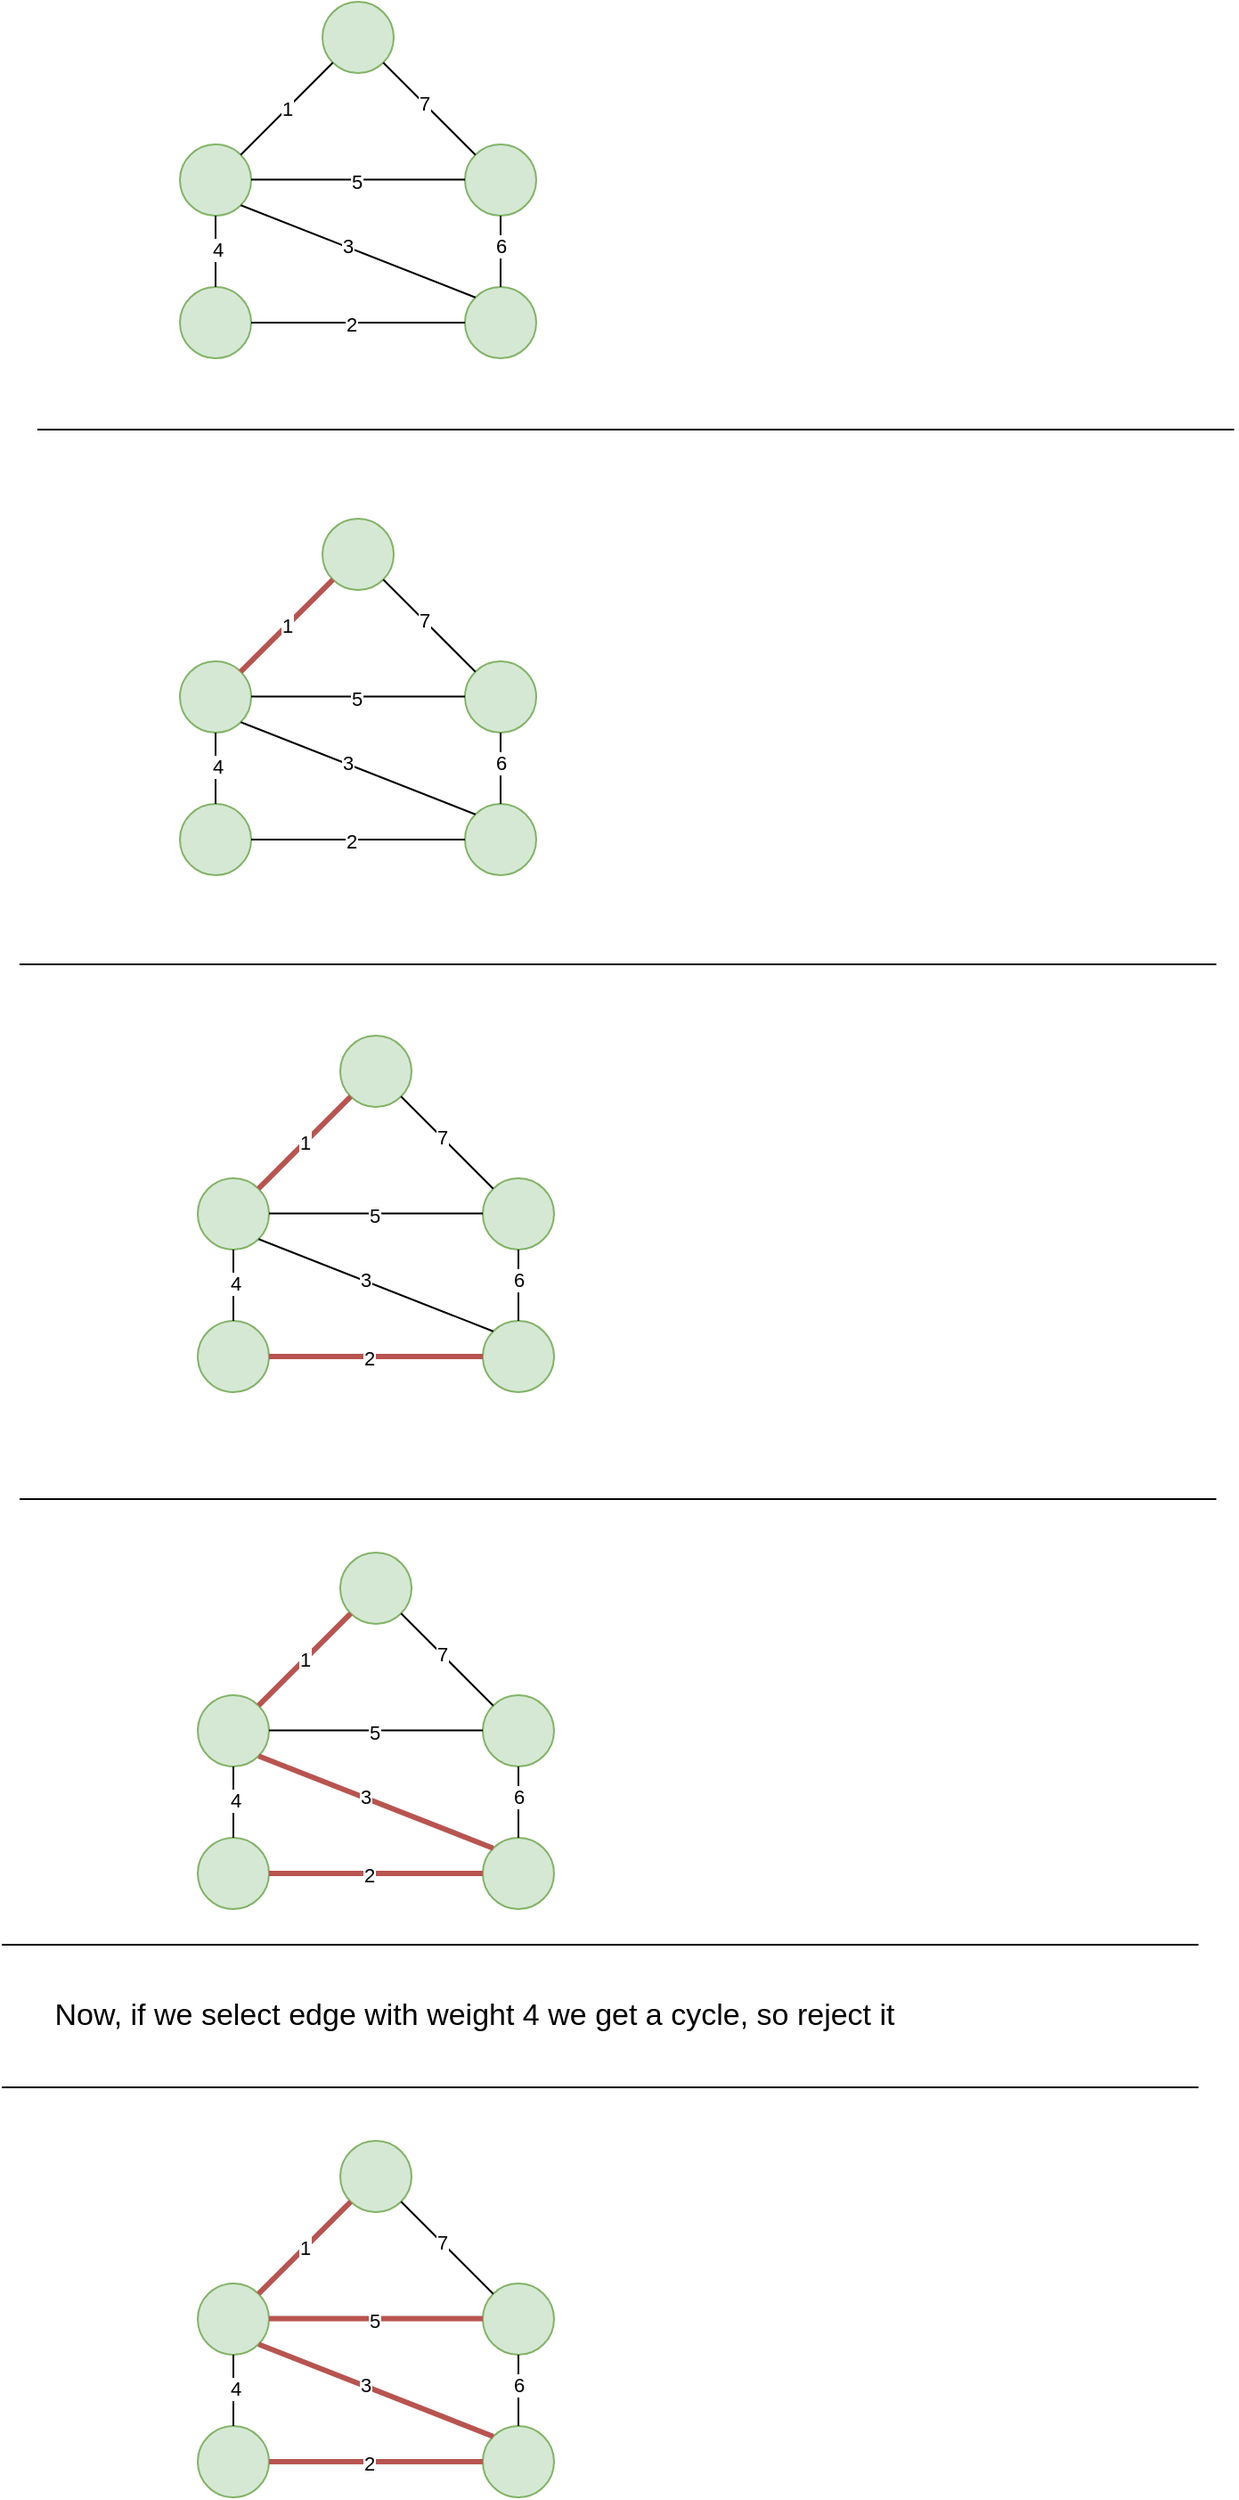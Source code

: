 <mxfile version="16.6.5" type="github">
  <diagram id="RN-FkS96e6hhWfDB8mtt" name="Page-1">
    <mxGraphModel dx="823" dy="562" grid="1" gridSize="10" guides="1" tooltips="1" connect="1" arrows="1" fold="1" page="1" pageScale="1" pageWidth="827" pageHeight="1169" math="0" shadow="0">
      <root>
        <mxCell id="0" />
        <mxCell id="1" parent="0" />
        <mxCell id="sfJVFUZ6SmEvr22V_r6v-1" value="" style="ellipse;whiteSpace=wrap;html=1;aspect=fixed;fillColor=#d5e8d4;strokeColor=#82b366;" vertex="1" parent="1">
          <mxGeometry x="200" y="120" width="40" height="40" as="geometry" />
        </mxCell>
        <mxCell id="sfJVFUZ6SmEvr22V_r6v-2" value="" style="ellipse;whiteSpace=wrap;html=1;aspect=fixed;fillColor=#d5e8d4;strokeColor=#82b366;" vertex="1" parent="1">
          <mxGeometry x="120" y="200" width="40" height="40" as="geometry" />
        </mxCell>
        <mxCell id="sfJVFUZ6SmEvr22V_r6v-3" value="" style="ellipse;whiteSpace=wrap;html=1;aspect=fixed;fillColor=#d5e8d4;strokeColor=#82b366;" vertex="1" parent="1">
          <mxGeometry x="280" y="200" width="40" height="40" as="geometry" />
        </mxCell>
        <mxCell id="sfJVFUZ6SmEvr22V_r6v-4" value="" style="ellipse;whiteSpace=wrap;html=1;aspect=fixed;fillColor=#d5e8d4;strokeColor=#82b366;" vertex="1" parent="1">
          <mxGeometry x="120" y="280" width="40" height="40" as="geometry" />
        </mxCell>
        <mxCell id="sfJVFUZ6SmEvr22V_r6v-5" value="" style="ellipse;whiteSpace=wrap;html=1;aspect=fixed;fillColor=#d5e8d4;strokeColor=#82b366;" vertex="1" parent="1">
          <mxGeometry x="280" y="280" width="40" height="40" as="geometry" />
        </mxCell>
        <mxCell id="sfJVFUZ6SmEvr22V_r6v-6" value="" style="endArrow=none;html=1;rounded=0;entryX=0;entryY=1;entryDx=0;entryDy=0;exitX=1;exitY=0;exitDx=0;exitDy=0;" edge="1" parent="1" source="sfJVFUZ6SmEvr22V_r6v-2" target="sfJVFUZ6SmEvr22V_r6v-1">
          <mxGeometry width="50" height="50" relative="1" as="geometry">
            <mxPoint x="90" y="165" as="sourcePoint" />
            <mxPoint x="140" y="115" as="targetPoint" />
          </mxGeometry>
        </mxCell>
        <mxCell id="sfJVFUZ6SmEvr22V_r6v-13" value="1" style="edgeLabel;html=1;align=center;verticalAlign=middle;resizable=0;points=[];" vertex="1" connectable="0" parent="sfJVFUZ6SmEvr22V_r6v-6">
          <mxGeometry x="0.002" relative="1" as="geometry">
            <mxPoint as="offset" />
          </mxGeometry>
        </mxCell>
        <mxCell id="sfJVFUZ6SmEvr22V_r6v-7" value="" style="endArrow=none;html=1;rounded=0;entryX=1;entryY=1;entryDx=0;entryDy=0;exitX=0;exitY=0;exitDx=0;exitDy=0;" edge="1" parent="1" source="sfJVFUZ6SmEvr22V_r6v-3" target="sfJVFUZ6SmEvr22V_r6v-1">
          <mxGeometry width="50" height="50" relative="1" as="geometry">
            <mxPoint x="164.142" y="215.858" as="sourcePoint" />
            <mxPoint x="215.858" y="164.142" as="targetPoint" />
          </mxGeometry>
        </mxCell>
        <mxCell id="sfJVFUZ6SmEvr22V_r6v-14" value="7" style="edgeLabel;html=1;align=center;verticalAlign=middle;resizable=0;points=[];" vertex="1" connectable="0" parent="sfJVFUZ6SmEvr22V_r6v-7">
          <mxGeometry x="0.136" relative="1" as="geometry">
            <mxPoint as="offset" />
          </mxGeometry>
        </mxCell>
        <mxCell id="sfJVFUZ6SmEvr22V_r6v-8" value="" style="endArrow=none;html=1;rounded=0;exitX=0.5;exitY=1;exitDx=0;exitDy=0;entryX=0.5;entryY=0;entryDx=0;entryDy=0;" edge="1" parent="1" source="sfJVFUZ6SmEvr22V_r6v-2" target="sfJVFUZ6SmEvr22V_r6v-4">
          <mxGeometry width="50" height="50" relative="1" as="geometry">
            <mxPoint x="280" y="230" as="sourcePoint" />
            <mxPoint x="330" y="180" as="targetPoint" />
          </mxGeometry>
        </mxCell>
        <mxCell id="sfJVFUZ6SmEvr22V_r6v-16" value="4" style="edgeLabel;html=1;align=center;verticalAlign=middle;resizable=0;points=[];" vertex="1" connectable="0" parent="sfJVFUZ6SmEvr22V_r6v-8">
          <mxGeometry x="-0.05" y="1" relative="1" as="geometry">
            <mxPoint as="offset" />
          </mxGeometry>
        </mxCell>
        <mxCell id="sfJVFUZ6SmEvr22V_r6v-9" value="" style="endArrow=none;html=1;rounded=0;exitX=0.5;exitY=1;exitDx=0;exitDy=0;entryX=0.5;entryY=0;entryDx=0;entryDy=0;" edge="1" parent="1" source="sfJVFUZ6SmEvr22V_r6v-3" target="sfJVFUZ6SmEvr22V_r6v-5">
          <mxGeometry width="50" height="50" relative="1" as="geometry">
            <mxPoint x="150" y="250" as="sourcePoint" />
            <mxPoint x="150" y="290" as="targetPoint" />
          </mxGeometry>
        </mxCell>
        <mxCell id="sfJVFUZ6SmEvr22V_r6v-18" value="6" style="edgeLabel;html=1;align=center;verticalAlign=middle;resizable=0;points=[];" vertex="1" connectable="0" parent="sfJVFUZ6SmEvr22V_r6v-9">
          <mxGeometry x="-0.178" relative="1" as="geometry">
            <mxPoint as="offset" />
          </mxGeometry>
        </mxCell>
        <mxCell id="sfJVFUZ6SmEvr22V_r6v-10" value="" style="endArrow=none;html=1;rounded=0;exitX=1;exitY=0.5;exitDx=0;exitDy=0;entryX=0;entryY=0.5;entryDx=0;entryDy=0;" edge="1" parent="1" source="sfJVFUZ6SmEvr22V_r6v-4" target="sfJVFUZ6SmEvr22V_r6v-5">
          <mxGeometry width="50" height="50" relative="1" as="geometry">
            <mxPoint x="280" y="290" as="sourcePoint" />
            <mxPoint x="330" y="240" as="targetPoint" />
          </mxGeometry>
        </mxCell>
        <mxCell id="sfJVFUZ6SmEvr22V_r6v-19" value="2" style="edgeLabel;html=1;align=center;verticalAlign=middle;resizable=0;points=[];" vertex="1" connectable="0" parent="sfJVFUZ6SmEvr22V_r6v-10">
          <mxGeometry x="-0.075" y="-1" relative="1" as="geometry">
            <mxPoint as="offset" />
          </mxGeometry>
        </mxCell>
        <mxCell id="sfJVFUZ6SmEvr22V_r6v-11" value="" style="endArrow=none;html=1;rounded=0;exitX=1;exitY=0.5;exitDx=0;exitDy=0;entryX=0;entryY=0.5;entryDx=0;entryDy=0;" edge="1" parent="1">
          <mxGeometry width="50" height="50" relative="1" as="geometry">
            <mxPoint x="160" y="219.74" as="sourcePoint" />
            <mxPoint x="280" y="219.74" as="targetPoint" />
          </mxGeometry>
        </mxCell>
        <mxCell id="sfJVFUZ6SmEvr22V_r6v-15" value="5" style="edgeLabel;html=1;align=center;verticalAlign=middle;resizable=0;points=[];" vertex="1" connectable="0" parent="sfJVFUZ6SmEvr22V_r6v-11">
          <mxGeometry x="-0.024" y="-1" relative="1" as="geometry">
            <mxPoint as="offset" />
          </mxGeometry>
        </mxCell>
        <mxCell id="sfJVFUZ6SmEvr22V_r6v-12" value="" style="endArrow=none;html=1;rounded=0;exitX=1;exitY=1;exitDx=0;exitDy=0;entryX=0;entryY=0;entryDx=0;entryDy=0;" edge="1" parent="1" source="sfJVFUZ6SmEvr22V_r6v-2" target="sfJVFUZ6SmEvr22V_r6v-5">
          <mxGeometry width="50" height="50" relative="1" as="geometry">
            <mxPoint x="280" y="290" as="sourcePoint" />
            <mxPoint x="330" y="240" as="targetPoint" />
          </mxGeometry>
        </mxCell>
        <mxCell id="sfJVFUZ6SmEvr22V_r6v-17" value="3" style="edgeLabel;html=1;align=center;verticalAlign=middle;resizable=0;points=[];" vertex="1" connectable="0" parent="sfJVFUZ6SmEvr22V_r6v-12">
          <mxGeometry x="-0.095" y="1" relative="1" as="geometry">
            <mxPoint as="offset" />
          </mxGeometry>
        </mxCell>
        <mxCell id="sfJVFUZ6SmEvr22V_r6v-21" value="" style="endArrow=none;html=1;rounded=0;" edge="1" parent="1">
          <mxGeometry width="50" height="50" relative="1" as="geometry">
            <mxPoint x="40" y="360" as="sourcePoint" />
            <mxPoint x="711.739" y="360" as="targetPoint" />
          </mxGeometry>
        </mxCell>
        <mxCell id="sfJVFUZ6SmEvr22V_r6v-22" value="" style="ellipse;whiteSpace=wrap;html=1;aspect=fixed;fillColor=#d5e8d4;strokeColor=#82b366;" vertex="1" parent="1">
          <mxGeometry x="200" y="410" width="40" height="40" as="geometry" />
        </mxCell>
        <mxCell id="sfJVFUZ6SmEvr22V_r6v-23" value="" style="ellipse;whiteSpace=wrap;html=1;aspect=fixed;fillColor=#d5e8d4;strokeColor=#82b366;" vertex="1" parent="1">
          <mxGeometry x="120" y="490" width="40" height="40" as="geometry" />
        </mxCell>
        <mxCell id="sfJVFUZ6SmEvr22V_r6v-24" value="" style="ellipse;whiteSpace=wrap;html=1;aspect=fixed;fillColor=#d5e8d4;strokeColor=#82b366;" vertex="1" parent="1">
          <mxGeometry x="280" y="490" width="40" height="40" as="geometry" />
        </mxCell>
        <mxCell id="sfJVFUZ6SmEvr22V_r6v-25" value="" style="ellipse;whiteSpace=wrap;html=1;aspect=fixed;fillColor=#d5e8d4;strokeColor=#82b366;" vertex="1" parent="1">
          <mxGeometry x="120" y="570" width="40" height="40" as="geometry" />
        </mxCell>
        <mxCell id="sfJVFUZ6SmEvr22V_r6v-26" value="" style="ellipse;whiteSpace=wrap;html=1;aspect=fixed;fillColor=#d5e8d4;strokeColor=#82b366;" vertex="1" parent="1">
          <mxGeometry x="280" y="570" width="40" height="40" as="geometry" />
        </mxCell>
        <mxCell id="sfJVFUZ6SmEvr22V_r6v-27" value="" style="endArrow=none;html=1;rounded=0;entryX=0;entryY=1;entryDx=0;entryDy=0;exitX=1;exitY=0;exitDx=0;exitDy=0;fillColor=#f8cecc;strokeColor=#b85450;strokeWidth=3;" edge="1" parent="1" source="sfJVFUZ6SmEvr22V_r6v-23" target="sfJVFUZ6SmEvr22V_r6v-22">
          <mxGeometry width="50" height="50" relative="1" as="geometry">
            <mxPoint x="90" y="455" as="sourcePoint" />
            <mxPoint x="140" y="405" as="targetPoint" />
          </mxGeometry>
        </mxCell>
        <mxCell id="sfJVFUZ6SmEvr22V_r6v-28" value="1" style="edgeLabel;html=1;align=center;verticalAlign=middle;resizable=0;points=[];" vertex="1" connectable="0" parent="sfJVFUZ6SmEvr22V_r6v-27">
          <mxGeometry x="0.002" relative="1" as="geometry">
            <mxPoint as="offset" />
          </mxGeometry>
        </mxCell>
        <mxCell id="sfJVFUZ6SmEvr22V_r6v-29" value="" style="endArrow=none;html=1;rounded=0;entryX=1;entryY=1;entryDx=0;entryDy=0;exitX=0;exitY=0;exitDx=0;exitDy=0;" edge="1" parent="1" source="sfJVFUZ6SmEvr22V_r6v-24" target="sfJVFUZ6SmEvr22V_r6v-22">
          <mxGeometry width="50" height="50" relative="1" as="geometry">
            <mxPoint x="164.142" y="505.858" as="sourcePoint" />
            <mxPoint x="215.858" y="454.142" as="targetPoint" />
          </mxGeometry>
        </mxCell>
        <mxCell id="sfJVFUZ6SmEvr22V_r6v-30" value="7" style="edgeLabel;html=1;align=center;verticalAlign=middle;resizable=0;points=[];" vertex="1" connectable="0" parent="sfJVFUZ6SmEvr22V_r6v-29">
          <mxGeometry x="0.136" relative="1" as="geometry">
            <mxPoint as="offset" />
          </mxGeometry>
        </mxCell>
        <mxCell id="sfJVFUZ6SmEvr22V_r6v-31" value="" style="endArrow=none;html=1;rounded=0;exitX=0.5;exitY=1;exitDx=0;exitDy=0;entryX=0.5;entryY=0;entryDx=0;entryDy=0;" edge="1" parent="1" source="sfJVFUZ6SmEvr22V_r6v-23" target="sfJVFUZ6SmEvr22V_r6v-25">
          <mxGeometry width="50" height="50" relative="1" as="geometry">
            <mxPoint x="280" y="520" as="sourcePoint" />
            <mxPoint x="330" y="470" as="targetPoint" />
          </mxGeometry>
        </mxCell>
        <mxCell id="sfJVFUZ6SmEvr22V_r6v-32" value="4" style="edgeLabel;html=1;align=center;verticalAlign=middle;resizable=0;points=[];" vertex="1" connectable="0" parent="sfJVFUZ6SmEvr22V_r6v-31">
          <mxGeometry x="-0.05" y="1" relative="1" as="geometry">
            <mxPoint as="offset" />
          </mxGeometry>
        </mxCell>
        <mxCell id="sfJVFUZ6SmEvr22V_r6v-33" value="" style="endArrow=none;html=1;rounded=0;exitX=0.5;exitY=1;exitDx=0;exitDy=0;entryX=0.5;entryY=0;entryDx=0;entryDy=0;" edge="1" parent="1" source="sfJVFUZ6SmEvr22V_r6v-24" target="sfJVFUZ6SmEvr22V_r6v-26">
          <mxGeometry width="50" height="50" relative="1" as="geometry">
            <mxPoint x="150" y="540" as="sourcePoint" />
            <mxPoint x="150" y="580" as="targetPoint" />
          </mxGeometry>
        </mxCell>
        <mxCell id="sfJVFUZ6SmEvr22V_r6v-34" value="6" style="edgeLabel;html=1;align=center;verticalAlign=middle;resizable=0;points=[];" vertex="1" connectable="0" parent="sfJVFUZ6SmEvr22V_r6v-33">
          <mxGeometry x="-0.178" relative="1" as="geometry">
            <mxPoint as="offset" />
          </mxGeometry>
        </mxCell>
        <mxCell id="sfJVFUZ6SmEvr22V_r6v-35" value="" style="endArrow=none;html=1;rounded=0;exitX=1;exitY=0.5;exitDx=0;exitDy=0;entryX=0;entryY=0.5;entryDx=0;entryDy=0;" edge="1" parent="1" source="sfJVFUZ6SmEvr22V_r6v-25" target="sfJVFUZ6SmEvr22V_r6v-26">
          <mxGeometry width="50" height="50" relative="1" as="geometry">
            <mxPoint x="280" y="580" as="sourcePoint" />
            <mxPoint x="330" y="530" as="targetPoint" />
          </mxGeometry>
        </mxCell>
        <mxCell id="sfJVFUZ6SmEvr22V_r6v-36" value="2" style="edgeLabel;html=1;align=center;verticalAlign=middle;resizable=0;points=[];" vertex="1" connectable="0" parent="sfJVFUZ6SmEvr22V_r6v-35">
          <mxGeometry x="-0.075" y="-1" relative="1" as="geometry">
            <mxPoint as="offset" />
          </mxGeometry>
        </mxCell>
        <mxCell id="sfJVFUZ6SmEvr22V_r6v-37" value="" style="endArrow=none;html=1;rounded=0;exitX=1;exitY=0.5;exitDx=0;exitDy=0;entryX=0;entryY=0.5;entryDx=0;entryDy=0;" edge="1" parent="1">
          <mxGeometry width="50" height="50" relative="1" as="geometry">
            <mxPoint x="160.0" y="509.74" as="sourcePoint" />
            <mxPoint x="280" y="509.74" as="targetPoint" />
          </mxGeometry>
        </mxCell>
        <mxCell id="sfJVFUZ6SmEvr22V_r6v-38" value="5" style="edgeLabel;html=1;align=center;verticalAlign=middle;resizable=0;points=[];" vertex="1" connectable="0" parent="sfJVFUZ6SmEvr22V_r6v-37">
          <mxGeometry x="-0.024" y="-1" relative="1" as="geometry">
            <mxPoint as="offset" />
          </mxGeometry>
        </mxCell>
        <mxCell id="sfJVFUZ6SmEvr22V_r6v-39" value="" style="endArrow=none;html=1;rounded=0;exitX=1;exitY=1;exitDx=0;exitDy=0;entryX=0;entryY=0;entryDx=0;entryDy=0;" edge="1" parent="1" source="sfJVFUZ6SmEvr22V_r6v-23" target="sfJVFUZ6SmEvr22V_r6v-26">
          <mxGeometry width="50" height="50" relative="1" as="geometry">
            <mxPoint x="280" y="580" as="sourcePoint" />
            <mxPoint x="330" y="530" as="targetPoint" />
          </mxGeometry>
        </mxCell>
        <mxCell id="sfJVFUZ6SmEvr22V_r6v-40" value="3" style="edgeLabel;html=1;align=center;verticalAlign=middle;resizable=0;points=[];" vertex="1" connectable="0" parent="sfJVFUZ6SmEvr22V_r6v-39">
          <mxGeometry x="-0.095" y="1" relative="1" as="geometry">
            <mxPoint as="offset" />
          </mxGeometry>
        </mxCell>
        <mxCell id="sfJVFUZ6SmEvr22V_r6v-41" value="" style="endArrow=none;html=1;rounded=0;" edge="1" parent="1">
          <mxGeometry width="50" height="50" relative="1" as="geometry">
            <mxPoint x="30" y="660" as="sourcePoint" />
            <mxPoint x="701.739" y="660" as="targetPoint" />
          </mxGeometry>
        </mxCell>
        <mxCell id="sfJVFUZ6SmEvr22V_r6v-42" value="" style="ellipse;whiteSpace=wrap;html=1;aspect=fixed;fillColor=#d5e8d4;strokeColor=#82b366;" vertex="1" parent="1">
          <mxGeometry x="210" y="700" width="40" height="40" as="geometry" />
        </mxCell>
        <mxCell id="sfJVFUZ6SmEvr22V_r6v-43" value="" style="ellipse;whiteSpace=wrap;html=1;aspect=fixed;fillColor=#d5e8d4;strokeColor=#82b366;" vertex="1" parent="1">
          <mxGeometry x="130" y="780" width="40" height="40" as="geometry" />
        </mxCell>
        <mxCell id="sfJVFUZ6SmEvr22V_r6v-44" value="" style="ellipse;whiteSpace=wrap;html=1;aspect=fixed;fillColor=#d5e8d4;strokeColor=#82b366;" vertex="1" parent="1">
          <mxGeometry x="290" y="780" width="40" height="40" as="geometry" />
        </mxCell>
        <mxCell id="sfJVFUZ6SmEvr22V_r6v-45" value="" style="ellipse;whiteSpace=wrap;html=1;aspect=fixed;fillColor=#d5e8d4;strokeColor=#82b366;" vertex="1" parent="1">
          <mxGeometry x="130" y="860" width="40" height="40" as="geometry" />
        </mxCell>
        <mxCell id="sfJVFUZ6SmEvr22V_r6v-46" value="" style="ellipse;whiteSpace=wrap;html=1;aspect=fixed;fillColor=#d5e8d4;strokeColor=#82b366;" vertex="1" parent="1">
          <mxGeometry x="290" y="860" width="40" height="40" as="geometry" />
        </mxCell>
        <mxCell id="sfJVFUZ6SmEvr22V_r6v-47" value="" style="endArrow=none;html=1;rounded=0;entryX=0;entryY=1;entryDx=0;entryDy=0;exitX=1;exitY=0;exitDx=0;exitDy=0;fillColor=#f8cecc;strokeColor=#b85450;strokeWidth=3;" edge="1" parent="1" source="sfJVFUZ6SmEvr22V_r6v-43" target="sfJVFUZ6SmEvr22V_r6v-42">
          <mxGeometry width="50" height="50" relative="1" as="geometry">
            <mxPoint x="100" y="745" as="sourcePoint" />
            <mxPoint x="150" y="695" as="targetPoint" />
          </mxGeometry>
        </mxCell>
        <mxCell id="sfJVFUZ6SmEvr22V_r6v-48" value="1" style="edgeLabel;html=1;align=center;verticalAlign=middle;resizable=0;points=[];" vertex="1" connectable="0" parent="sfJVFUZ6SmEvr22V_r6v-47">
          <mxGeometry x="0.002" relative="1" as="geometry">
            <mxPoint as="offset" />
          </mxGeometry>
        </mxCell>
        <mxCell id="sfJVFUZ6SmEvr22V_r6v-49" value="" style="endArrow=none;html=1;rounded=0;entryX=1;entryY=1;entryDx=0;entryDy=0;exitX=0;exitY=0;exitDx=0;exitDy=0;" edge="1" parent="1" source="sfJVFUZ6SmEvr22V_r6v-44" target="sfJVFUZ6SmEvr22V_r6v-42">
          <mxGeometry width="50" height="50" relative="1" as="geometry">
            <mxPoint x="174.142" y="795.858" as="sourcePoint" />
            <mxPoint x="225.858" y="744.142" as="targetPoint" />
          </mxGeometry>
        </mxCell>
        <mxCell id="sfJVFUZ6SmEvr22V_r6v-50" value="7" style="edgeLabel;html=1;align=center;verticalAlign=middle;resizable=0;points=[];" vertex="1" connectable="0" parent="sfJVFUZ6SmEvr22V_r6v-49">
          <mxGeometry x="0.136" relative="1" as="geometry">
            <mxPoint as="offset" />
          </mxGeometry>
        </mxCell>
        <mxCell id="sfJVFUZ6SmEvr22V_r6v-51" value="" style="endArrow=none;html=1;rounded=0;exitX=0.5;exitY=1;exitDx=0;exitDy=0;entryX=0.5;entryY=0;entryDx=0;entryDy=0;" edge="1" parent="1" source="sfJVFUZ6SmEvr22V_r6v-43" target="sfJVFUZ6SmEvr22V_r6v-45">
          <mxGeometry width="50" height="50" relative="1" as="geometry">
            <mxPoint x="290" y="810" as="sourcePoint" />
            <mxPoint x="340" y="760" as="targetPoint" />
          </mxGeometry>
        </mxCell>
        <mxCell id="sfJVFUZ6SmEvr22V_r6v-52" value="4" style="edgeLabel;html=1;align=center;verticalAlign=middle;resizable=0;points=[];" vertex="1" connectable="0" parent="sfJVFUZ6SmEvr22V_r6v-51">
          <mxGeometry x="-0.05" y="1" relative="1" as="geometry">
            <mxPoint as="offset" />
          </mxGeometry>
        </mxCell>
        <mxCell id="sfJVFUZ6SmEvr22V_r6v-53" value="" style="endArrow=none;html=1;rounded=0;exitX=0.5;exitY=1;exitDx=0;exitDy=0;entryX=0.5;entryY=0;entryDx=0;entryDy=0;" edge="1" parent="1" source="sfJVFUZ6SmEvr22V_r6v-44" target="sfJVFUZ6SmEvr22V_r6v-46">
          <mxGeometry width="50" height="50" relative="1" as="geometry">
            <mxPoint x="160" y="830" as="sourcePoint" />
            <mxPoint x="160" y="870" as="targetPoint" />
          </mxGeometry>
        </mxCell>
        <mxCell id="sfJVFUZ6SmEvr22V_r6v-54" value="6" style="edgeLabel;html=1;align=center;verticalAlign=middle;resizable=0;points=[];" vertex="1" connectable="0" parent="sfJVFUZ6SmEvr22V_r6v-53">
          <mxGeometry x="-0.178" relative="1" as="geometry">
            <mxPoint as="offset" />
          </mxGeometry>
        </mxCell>
        <mxCell id="sfJVFUZ6SmEvr22V_r6v-55" value="" style="endArrow=none;html=1;rounded=0;exitX=1;exitY=0.5;exitDx=0;exitDy=0;entryX=0;entryY=0.5;entryDx=0;entryDy=0;fillColor=#f8cecc;strokeColor=#b85450;strokeWidth=3;" edge="1" parent="1" source="sfJVFUZ6SmEvr22V_r6v-45" target="sfJVFUZ6SmEvr22V_r6v-46">
          <mxGeometry width="50" height="50" relative="1" as="geometry">
            <mxPoint x="290" y="870" as="sourcePoint" />
            <mxPoint x="340" y="820" as="targetPoint" />
          </mxGeometry>
        </mxCell>
        <mxCell id="sfJVFUZ6SmEvr22V_r6v-56" value="2" style="edgeLabel;html=1;align=center;verticalAlign=middle;resizable=0;points=[];" vertex="1" connectable="0" parent="sfJVFUZ6SmEvr22V_r6v-55">
          <mxGeometry x="-0.075" y="-1" relative="1" as="geometry">
            <mxPoint as="offset" />
          </mxGeometry>
        </mxCell>
        <mxCell id="sfJVFUZ6SmEvr22V_r6v-57" value="" style="endArrow=none;html=1;rounded=0;exitX=1;exitY=0.5;exitDx=0;exitDy=0;entryX=0;entryY=0.5;entryDx=0;entryDy=0;" edge="1" parent="1">
          <mxGeometry width="50" height="50" relative="1" as="geometry">
            <mxPoint x="170.0" y="799.74" as="sourcePoint" />
            <mxPoint x="290" y="799.74" as="targetPoint" />
          </mxGeometry>
        </mxCell>
        <mxCell id="sfJVFUZ6SmEvr22V_r6v-58" value="5" style="edgeLabel;html=1;align=center;verticalAlign=middle;resizable=0;points=[];" vertex="1" connectable="0" parent="sfJVFUZ6SmEvr22V_r6v-57">
          <mxGeometry x="-0.024" y="-1" relative="1" as="geometry">
            <mxPoint as="offset" />
          </mxGeometry>
        </mxCell>
        <mxCell id="sfJVFUZ6SmEvr22V_r6v-59" value="" style="endArrow=none;html=1;rounded=0;exitX=1;exitY=1;exitDx=0;exitDy=0;entryX=0;entryY=0;entryDx=0;entryDy=0;" edge="1" parent="1" source="sfJVFUZ6SmEvr22V_r6v-43" target="sfJVFUZ6SmEvr22V_r6v-46">
          <mxGeometry width="50" height="50" relative="1" as="geometry">
            <mxPoint x="290" y="870" as="sourcePoint" />
            <mxPoint x="340" y="820" as="targetPoint" />
          </mxGeometry>
        </mxCell>
        <mxCell id="sfJVFUZ6SmEvr22V_r6v-60" value="3" style="edgeLabel;html=1;align=center;verticalAlign=middle;resizable=0;points=[];" vertex="1" connectable="0" parent="sfJVFUZ6SmEvr22V_r6v-59">
          <mxGeometry x="-0.095" y="1" relative="1" as="geometry">
            <mxPoint as="offset" />
          </mxGeometry>
        </mxCell>
        <mxCell id="sfJVFUZ6SmEvr22V_r6v-61" value="" style="endArrow=none;html=1;rounded=0;" edge="1" parent="1">
          <mxGeometry width="50" height="50" relative="1" as="geometry">
            <mxPoint x="30" y="960" as="sourcePoint" />
            <mxPoint x="701.739" y="960" as="targetPoint" />
          </mxGeometry>
        </mxCell>
        <mxCell id="sfJVFUZ6SmEvr22V_r6v-62" value="" style="ellipse;whiteSpace=wrap;html=1;aspect=fixed;fillColor=#d5e8d4;strokeColor=#82b366;" vertex="1" parent="1">
          <mxGeometry x="210" y="990" width="40" height="40" as="geometry" />
        </mxCell>
        <mxCell id="sfJVFUZ6SmEvr22V_r6v-63" value="" style="ellipse;whiteSpace=wrap;html=1;aspect=fixed;fillColor=#d5e8d4;strokeColor=#82b366;" vertex="1" parent="1">
          <mxGeometry x="130" y="1070" width="40" height="40" as="geometry" />
        </mxCell>
        <mxCell id="sfJVFUZ6SmEvr22V_r6v-64" value="" style="ellipse;whiteSpace=wrap;html=1;aspect=fixed;fillColor=#d5e8d4;strokeColor=#82b366;" vertex="1" parent="1">
          <mxGeometry x="290" y="1070" width="40" height="40" as="geometry" />
        </mxCell>
        <mxCell id="sfJVFUZ6SmEvr22V_r6v-65" value="" style="ellipse;whiteSpace=wrap;html=1;aspect=fixed;fillColor=#d5e8d4;strokeColor=#82b366;" vertex="1" parent="1">
          <mxGeometry x="130" y="1150" width="40" height="40" as="geometry" />
        </mxCell>
        <mxCell id="sfJVFUZ6SmEvr22V_r6v-66" value="" style="ellipse;whiteSpace=wrap;html=1;aspect=fixed;fillColor=#d5e8d4;strokeColor=#82b366;" vertex="1" parent="1">
          <mxGeometry x="290" y="1150" width="40" height="40" as="geometry" />
        </mxCell>
        <mxCell id="sfJVFUZ6SmEvr22V_r6v-67" value="" style="endArrow=none;html=1;rounded=0;entryX=0;entryY=1;entryDx=0;entryDy=0;exitX=1;exitY=0;exitDx=0;exitDy=0;fillColor=#f8cecc;strokeColor=#b85450;strokeWidth=3;" edge="1" parent="1" source="sfJVFUZ6SmEvr22V_r6v-63" target="sfJVFUZ6SmEvr22V_r6v-62">
          <mxGeometry width="50" height="50" relative="1" as="geometry">
            <mxPoint x="100" y="1035" as="sourcePoint" />
            <mxPoint x="150" y="985" as="targetPoint" />
          </mxGeometry>
        </mxCell>
        <mxCell id="sfJVFUZ6SmEvr22V_r6v-68" value="1" style="edgeLabel;html=1;align=center;verticalAlign=middle;resizable=0;points=[];" vertex="1" connectable="0" parent="sfJVFUZ6SmEvr22V_r6v-67">
          <mxGeometry x="0.002" relative="1" as="geometry">
            <mxPoint as="offset" />
          </mxGeometry>
        </mxCell>
        <mxCell id="sfJVFUZ6SmEvr22V_r6v-69" value="" style="endArrow=none;html=1;rounded=0;entryX=1;entryY=1;entryDx=0;entryDy=0;exitX=0;exitY=0;exitDx=0;exitDy=0;" edge="1" parent="1" source="sfJVFUZ6SmEvr22V_r6v-64" target="sfJVFUZ6SmEvr22V_r6v-62">
          <mxGeometry width="50" height="50" relative="1" as="geometry">
            <mxPoint x="174.142" y="1085.858" as="sourcePoint" />
            <mxPoint x="225.858" y="1034.142" as="targetPoint" />
          </mxGeometry>
        </mxCell>
        <mxCell id="sfJVFUZ6SmEvr22V_r6v-70" value="7" style="edgeLabel;html=1;align=center;verticalAlign=middle;resizable=0;points=[];" vertex="1" connectable="0" parent="sfJVFUZ6SmEvr22V_r6v-69">
          <mxGeometry x="0.136" relative="1" as="geometry">
            <mxPoint as="offset" />
          </mxGeometry>
        </mxCell>
        <mxCell id="sfJVFUZ6SmEvr22V_r6v-71" value="" style="endArrow=none;html=1;rounded=0;exitX=0.5;exitY=1;exitDx=0;exitDy=0;entryX=0.5;entryY=0;entryDx=0;entryDy=0;" edge="1" parent="1" source="sfJVFUZ6SmEvr22V_r6v-63" target="sfJVFUZ6SmEvr22V_r6v-65">
          <mxGeometry width="50" height="50" relative="1" as="geometry">
            <mxPoint x="290" y="1100" as="sourcePoint" />
            <mxPoint x="340" y="1050" as="targetPoint" />
          </mxGeometry>
        </mxCell>
        <mxCell id="sfJVFUZ6SmEvr22V_r6v-72" value="4" style="edgeLabel;html=1;align=center;verticalAlign=middle;resizable=0;points=[];" vertex="1" connectable="0" parent="sfJVFUZ6SmEvr22V_r6v-71">
          <mxGeometry x="-0.05" y="1" relative="1" as="geometry">
            <mxPoint as="offset" />
          </mxGeometry>
        </mxCell>
        <mxCell id="sfJVFUZ6SmEvr22V_r6v-73" value="" style="endArrow=none;html=1;rounded=0;exitX=0.5;exitY=1;exitDx=0;exitDy=0;entryX=0.5;entryY=0;entryDx=0;entryDy=0;" edge="1" parent="1" source="sfJVFUZ6SmEvr22V_r6v-64" target="sfJVFUZ6SmEvr22V_r6v-66">
          <mxGeometry width="50" height="50" relative="1" as="geometry">
            <mxPoint x="160" y="1120" as="sourcePoint" />
            <mxPoint x="160" y="1160" as="targetPoint" />
          </mxGeometry>
        </mxCell>
        <mxCell id="sfJVFUZ6SmEvr22V_r6v-74" value="6" style="edgeLabel;html=1;align=center;verticalAlign=middle;resizable=0;points=[];" vertex="1" connectable="0" parent="sfJVFUZ6SmEvr22V_r6v-73">
          <mxGeometry x="-0.178" relative="1" as="geometry">
            <mxPoint as="offset" />
          </mxGeometry>
        </mxCell>
        <mxCell id="sfJVFUZ6SmEvr22V_r6v-75" value="" style="endArrow=none;html=1;rounded=0;exitX=1;exitY=0.5;exitDx=0;exitDy=0;entryX=0;entryY=0.5;entryDx=0;entryDy=0;fillColor=#f8cecc;strokeColor=#b85450;strokeWidth=3;" edge="1" parent="1" source="sfJVFUZ6SmEvr22V_r6v-65" target="sfJVFUZ6SmEvr22V_r6v-66">
          <mxGeometry width="50" height="50" relative="1" as="geometry">
            <mxPoint x="290" y="1160" as="sourcePoint" />
            <mxPoint x="340" y="1110" as="targetPoint" />
          </mxGeometry>
        </mxCell>
        <mxCell id="sfJVFUZ6SmEvr22V_r6v-76" value="2" style="edgeLabel;html=1;align=center;verticalAlign=middle;resizable=0;points=[];" vertex="1" connectable="0" parent="sfJVFUZ6SmEvr22V_r6v-75">
          <mxGeometry x="-0.075" y="-1" relative="1" as="geometry">
            <mxPoint as="offset" />
          </mxGeometry>
        </mxCell>
        <mxCell id="sfJVFUZ6SmEvr22V_r6v-77" value="" style="endArrow=none;html=1;rounded=0;exitX=1;exitY=0.5;exitDx=0;exitDy=0;entryX=0;entryY=0.5;entryDx=0;entryDy=0;" edge="1" parent="1">
          <mxGeometry width="50" height="50" relative="1" as="geometry">
            <mxPoint x="170.0" y="1089.74" as="sourcePoint" />
            <mxPoint x="290" y="1089.74" as="targetPoint" />
          </mxGeometry>
        </mxCell>
        <mxCell id="sfJVFUZ6SmEvr22V_r6v-78" value="5" style="edgeLabel;html=1;align=center;verticalAlign=middle;resizable=0;points=[];" vertex="1" connectable="0" parent="sfJVFUZ6SmEvr22V_r6v-77">
          <mxGeometry x="-0.024" y="-1" relative="1" as="geometry">
            <mxPoint as="offset" />
          </mxGeometry>
        </mxCell>
        <mxCell id="sfJVFUZ6SmEvr22V_r6v-79" value="" style="endArrow=none;html=1;rounded=0;exitX=1;exitY=1;exitDx=0;exitDy=0;entryX=0;entryY=0;entryDx=0;entryDy=0;fillColor=#f8cecc;strokeColor=#b85450;strokeWidth=3;" edge="1" parent="1" source="sfJVFUZ6SmEvr22V_r6v-63" target="sfJVFUZ6SmEvr22V_r6v-66">
          <mxGeometry width="50" height="50" relative="1" as="geometry">
            <mxPoint x="290" y="1160" as="sourcePoint" />
            <mxPoint x="340" y="1110" as="targetPoint" />
          </mxGeometry>
        </mxCell>
        <mxCell id="sfJVFUZ6SmEvr22V_r6v-80" value="3" style="edgeLabel;html=1;align=center;verticalAlign=middle;resizable=0;points=[];" vertex="1" connectable="0" parent="sfJVFUZ6SmEvr22V_r6v-79">
          <mxGeometry x="-0.095" y="1" relative="1" as="geometry">
            <mxPoint as="offset" />
          </mxGeometry>
        </mxCell>
        <mxCell id="sfJVFUZ6SmEvr22V_r6v-81" value="&lt;font style=&quot;font-size: 17px&quot;&gt;Now, if we select edge with weight 4 we get a cycle, so reject it&lt;/font&gt;" style="text;html=1;align=center;verticalAlign=middle;resizable=0;points=[];autosize=1;strokeColor=none;fillColor=none;" vertex="1" parent="1">
          <mxGeometry x="40" y="1240" width="490" height="20" as="geometry" />
        </mxCell>
        <mxCell id="sfJVFUZ6SmEvr22V_r6v-82" value="" style="endArrow=none;html=1;rounded=0;" edge="1" parent="1">
          <mxGeometry width="50" height="50" relative="1" as="geometry">
            <mxPoint x="20" y="1210" as="sourcePoint" />
            <mxPoint x="691.739" y="1210" as="targetPoint" />
          </mxGeometry>
        </mxCell>
        <mxCell id="sfJVFUZ6SmEvr22V_r6v-83" value="" style="ellipse;whiteSpace=wrap;html=1;aspect=fixed;fillColor=#d5e8d4;strokeColor=#82b366;" vertex="1" parent="1">
          <mxGeometry x="210" y="1320" width="40" height="40" as="geometry" />
        </mxCell>
        <mxCell id="sfJVFUZ6SmEvr22V_r6v-84" value="" style="ellipse;whiteSpace=wrap;html=1;aspect=fixed;fillColor=#d5e8d4;strokeColor=#82b366;" vertex="1" parent="1">
          <mxGeometry x="130" y="1400" width="40" height="40" as="geometry" />
        </mxCell>
        <mxCell id="sfJVFUZ6SmEvr22V_r6v-85" value="" style="ellipse;whiteSpace=wrap;html=1;aspect=fixed;fillColor=#d5e8d4;strokeColor=#82b366;" vertex="1" parent="1">
          <mxGeometry x="290" y="1400" width="40" height="40" as="geometry" />
        </mxCell>
        <mxCell id="sfJVFUZ6SmEvr22V_r6v-86" value="" style="ellipse;whiteSpace=wrap;html=1;aspect=fixed;fillColor=#d5e8d4;strokeColor=#82b366;" vertex="1" parent="1">
          <mxGeometry x="130" y="1480" width="40" height="40" as="geometry" />
        </mxCell>
        <mxCell id="sfJVFUZ6SmEvr22V_r6v-87" value="" style="ellipse;whiteSpace=wrap;html=1;aspect=fixed;fillColor=#d5e8d4;strokeColor=#82b366;" vertex="1" parent="1">
          <mxGeometry x="290" y="1480" width="40" height="40" as="geometry" />
        </mxCell>
        <mxCell id="sfJVFUZ6SmEvr22V_r6v-88" value="" style="endArrow=none;html=1;rounded=0;entryX=0;entryY=1;entryDx=0;entryDy=0;exitX=1;exitY=0;exitDx=0;exitDy=0;fillColor=#f8cecc;strokeColor=#b85450;strokeWidth=3;" edge="1" parent="1" source="sfJVFUZ6SmEvr22V_r6v-84" target="sfJVFUZ6SmEvr22V_r6v-83">
          <mxGeometry width="50" height="50" relative="1" as="geometry">
            <mxPoint x="100" y="1365" as="sourcePoint" />
            <mxPoint x="150" y="1315" as="targetPoint" />
          </mxGeometry>
        </mxCell>
        <mxCell id="sfJVFUZ6SmEvr22V_r6v-89" value="1" style="edgeLabel;html=1;align=center;verticalAlign=middle;resizable=0;points=[];" vertex="1" connectable="0" parent="sfJVFUZ6SmEvr22V_r6v-88">
          <mxGeometry x="0.002" relative="1" as="geometry">
            <mxPoint as="offset" />
          </mxGeometry>
        </mxCell>
        <mxCell id="sfJVFUZ6SmEvr22V_r6v-90" value="" style="endArrow=none;html=1;rounded=0;entryX=1;entryY=1;entryDx=0;entryDy=0;exitX=0;exitY=0;exitDx=0;exitDy=0;" edge="1" parent="1" source="sfJVFUZ6SmEvr22V_r6v-85" target="sfJVFUZ6SmEvr22V_r6v-83">
          <mxGeometry width="50" height="50" relative="1" as="geometry">
            <mxPoint x="174.142" y="1415.858" as="sourcePoint" />
            <mxPoint x="225.858" y="1364.142" as="targetPoint" />
          </mxGeometry>
        </mxCell>
        <mxCell id="sfJVFUZ6SmEvr22V_r6v-91" value="7" style="edgeLabel;html=1;align=center;verticalAlign=middle;resizable=0;points=[];" vertex="1" connectable="0" parent="sfJVFUZ6SmEvr22V_r6v-90">
          <mxGeometry x="0.136" relative="1" as="geometry">
            <mxPoint as="offset" />
          </mxGeometry>
        </mxCell>
        <mxCell id="sfJVFUZ6SmEvr22V_r6v-92" value="" style="endArrow=none;html=1;rounded=0;exitX=0.5;exitY=1;exitDx=0;exitDy=0;entryX=0.5;entryY=0;entryDx=0;entryDy=0;" edge="1" parent="1" source="sfJVFUZ6SmEvr22V_r6v-84" target="sfJVFUZ6SmEvr22V_r6v-86">
          <mxGeometry width="50" height="50" relative="1" as="geometry">
            <mxPoint x="290" y="1430" as="sourcePoint" />
            <mxPoint x="340" y="1380" as="targetPoint" />
          </mxGeometry>
        </mxCell>
        <mxCell id="sfJVFUZ6SmEvr22V_r6v-93" value="4" style="edgeLabel;html=1;align=center;verticalAlign=middle;resizable=0;points=[];" vertex="1" connectable="0" parent="sfJVFUZ6SmEvr22V_r6v-92">
          <mxGeometry x="-0.05" y="1" relative="1" as="geometry">
            <mxPoint as="offset" />
          </mxGeometry>
        </mxCell>
        <mxCell id="sfJVFUZ6SmEvr22V_r6v-94" value="" style="endArrow=none;html=1;rounded=0;exitX=0.5;exitY=1;exitDx=0;exitDy=0;entryX=0.5;entryY=0;entryDx=0;entryDy=0;" edge="1" parent="1" source="sfJVFUZ6SmEvr22V_r6v-85" target="sfJVFUZ6SmEvr22V_r6v-87">
          <mxGeometry width="50" height="50" relative="1" as="geometry">
            <mxPoint x="160" y="1450" as="sourcePoint" />
            <mxPoint x="160" y="1490" as="targetPoint" />
          </mxGeometry>
        </mxCell>
        <mxCell id="sfJVFUZ6SmEvr22V_r6v-95" value="6" style="edgeLabel;html=1;align=center;verticalAlign=middle;resizable=0;points=[];" vertex="1" connectable="0" parent="sfJVFUZ6SmEvr22V_r6v-94">
          <mxGeometry x="-0.178" relative="1" as="geometry">
            <mxPoint as="offset" />
          </mxGeometry>
        </mxCell>
        <mxCell id="sfJVFUZ6SmEvr22V_r6v-96" value="" style="endArrow=none;html=1;rounded=0;exitX=1;exitY=0.5;exitDx=0;exitDy=0;entryX=0;entryY=0.5;entryDx=0;entryDy=0;fillColor=#f8cecc;strokeColor=#b85450;strokeWidth=3;" edge="1" parent="1" source="sfJVFUZ6SmEvr22V_r6v-86" target="sfJVFUZ6SmEvr22V_r6v-87">
          <mxGeometry width="50" height="50" relative="1" as="geometry">
            <mxPoint x="290" y="1490" as="sourcePoint" />
            <mxPoint x="340" y="1440" as="targetPoint" />
          </mxGeometry>
        </mxCell>
        <mxCell id="sfJVFUZ6SmEvr22V_r6v-97" value="2" style="edgeLabel;html=1;align=center;verticalAlign=middle;resizable=0;points=[];" vertex="1" connectable="0" parent="sfJVFUZ6SmEvr22V_r6v-96">
          <mxGeometry x="-0.075" y="-1" relative="1" as="geometry">
            <mxPoint as="offset" />
          </mxGeometry>
        </mxCell>
        <mxCell id="sfJVFUZ6SmEvr22V_r6v-98" value="" style="endArrow=none;html=1;rounded=0;exitX=1;exitY=0.5;exitDx=0;exitDy=0;entryX=0;entryY=0.5;entryDx=0;entryDy=0;fillColor=#f8cecc;strokeColor=#b85450;strokeWidth=3;" edge="1" parent="1">
          <mxGeometry width="50" height="50" relative="1" as="geometry">
            <mxPoint x="170.0" y="1419.74" as="sourcePoint" />
            <mxPoint x="290" y="1419.74" as="targetPoint" />
          </mxGeometry>
        </mxCell>
        <mxCell id="sfJVFUZ6SmEvr22V_r6v-99" value="5" style="edgeLabel;html=1;align=center;verticalAlign=middle;resizable=0;points=[];" vertex="1" connectable="0" parent="sfJVFUZ6SmEvr22V_r6v-98">
          <mxGeometry x="-0.024" y="-1" relative="1" as="geometry">
            <mxPoint as="offset" />
          </mxGeometry>
        </mxCell>
        <mxCell id="sfJVFUZ6SmEvr22V_r6v-100" value="" style="endArrow=none;html=1;rounded=0;exitX=1;exitY=1;exitDx=0;exitDy=0;entryX=0;entryY=0;entryDx=0;entryDy=0;fillColor=#f8cecc;strokeColor=#b85450;strokeWidth=3;" edge="1" parent="1" source="sfJVFUZ6SmEvr22V_r6v-84" target="sfJVFUZ6SmEvr22V_r6v-87">
          <mxGeometry width="50" height="50" relative="1" as="geometry">
            <mxPoint x="290" y="1490" as="sourcePoint" />
            <mxPoint x="340" y="1440" as="targetPoint" />
          </mxGeometry>
        </mxCell>
        <mxCell id="sfJVFUZ6SmEvr22V_r6v-101" value="3" style="edgeLabel;html=1;align=center;verticalAlign=middle;resizable=0;points=[];" vertex="1" connectable="0" parent="sfJVFUZ6SmEvr22V_r6v-100">
          <mxGeometry x="-0.095" y="1" relative="1" as="geometry">
            <mxPoint as="offset" />
          </mxGeometry>
        </mxCell>
        <mxCell id="sfJVFUZ6SmEvr22V_r6v-102" value="" style="endArrow=none;html=1;rounded=0;" edge="1" parent="1">
          <mxGeometry width="50" height="50" relative="1" as="geometry">
            <mxPoint x="20" y="1290" as="sourcePoint" />
            <mxPoint x="691.739" y="1290" as="targetPoint" />
          </mxGeometry>
        </mxCell>
      </root>
    </mxGraphModel>
  </diagram>
</mxfile>
